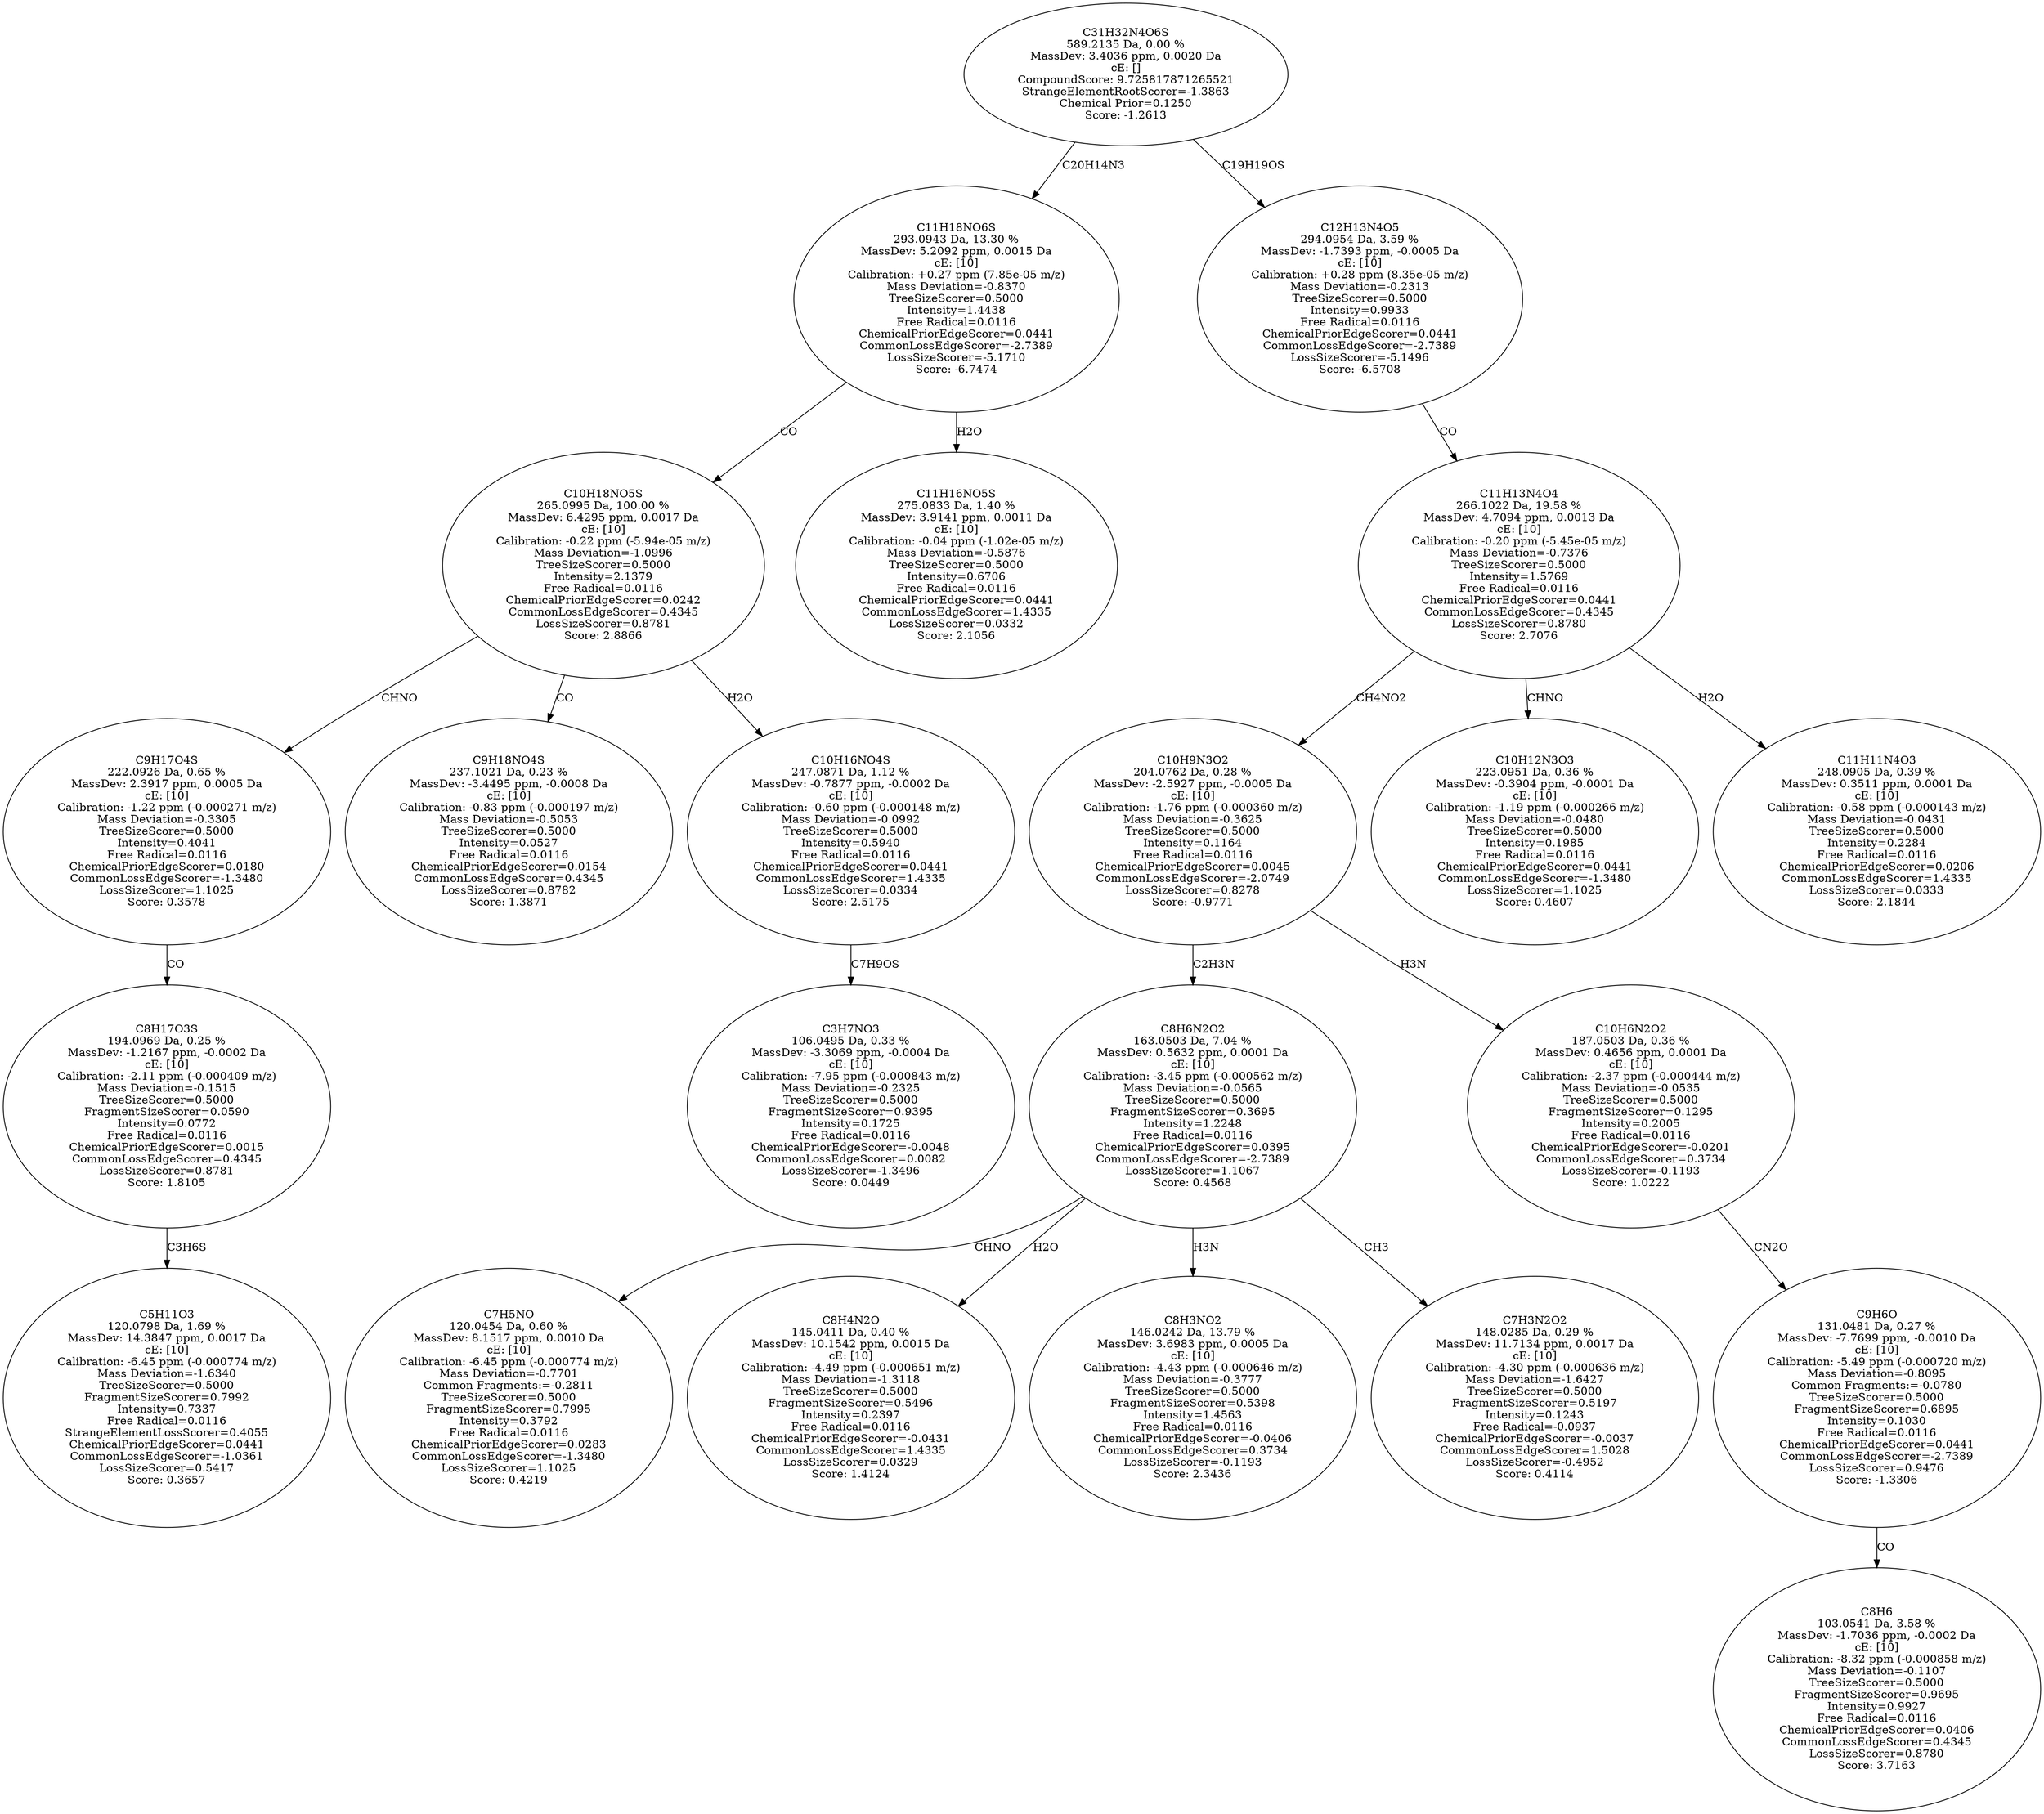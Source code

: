 strict digraph {
v1 [label="C5H11O3\n120.0798 Da, 1.69 %\nMassDev: 14.3847 ppm, 0.0017 Da\ncE: [10]\nCalibration: -6.45 ppm (-0.000774 m/z)\nMass Deviation=-1.6340\nTreeSizeScorer=0.5000\nFragmentSizeScorer=0.7992\nIntensity=0.7337\nFree Radical=0.0116\nStrangeElementLossScorer=0.4055\nChemicalPriorEdgeScorer=0.0441\nCommonLossEdgeScorer=-1.0361\nLossSizeScorer=0.5417\nScore: 0.3657"];
v2 [label="C8H17O3S\n194.0969 Da, 0.25 %\nMassDev: -1.2167 ppm, -0.0002 Da\ncE: [10]\nCalibration: -2.11 ppm (-0.000409 m/z)\nMass Deviation=-0.1515\nTreeSizeScorer=0.5000\nFragmentSizeScorer=0.0590\nIntensity=0.0772\nFree Radical=0.0116\nChemicalPriorEdgeScorer=0.0015\nCommonLossEdgeScorer=0.4345\nLossSizeScorer=0.8781\nScore: 1.8105"];
v3 [label="C9H17O4S\n222.0926 Da, 0.65 %\nMassDev: 2.3917 ppm, 0.0005 Da\ncE: [10]\nCalibration: -1.22 ppm (-0.000271 m/z)\nMass Deviation=-0.3305\nTreeSizeScorer=0.5000\nIntensity=0.4041\nFree Radical=0.0116\nChemicalPriorEdgeScorer=0.0180\nCommonLossEdgeScorer=-1.3480\nLossSizeScorer=1.1025\nScore: 0.3578"];
v4 [label="C9H18NO4S\n237.1021 Da, 0.23 %\nMassDev: -3.4495 ppm, -0.0008 Da\ncE: [10]\nCalibration: -0.83 ppm (-0.000197 m/z)\nMass Deviation=-0.5053\nTreeSizeScorer=0.5000\nIntensity=0.0527\nFree Radical=0.0116\nChemicalPriorEdgeScorer=0.0154\nCommonLossEdgeScorer=0.4345\nLossSizeScorer=0.8782\nScore: 1.3871"];
v5 [label="C3H7NO3\n106.0495 Da, 0.33 %\nMassDev: -3.3069 ppm, -0.0004 Da\ncE: [10]\nCalibration: -7.95 ppm (-0.000843 m/z)\nMass Deviation=-0.2325\nTreeSizeScorer=0.5000\nFragmentSizeScorer=0.9395\nIntensity=0.1725\nFree Radical=0.0116\nChemicalPriorEdgeScorer=-0.0048\nCommonLossEdgeScorer=0.0082\nLossSizeScorer=-1.3496\nScore: 0.0449"];
v6 [label="C10H16NO4S\n247.0871 Da, 1.12 %\nMassDev: -0.7877 ppm, -0.0002 Da\ncE: [10]\nCalibration: -0.60 ppm (-0.000148 m/z)\nMass Deviation=-0.0992\nTreeSizeScorer=0.5000\nIntensity=0.5940\nFree Radical=0.0116\nChemicalPriorEdgeScorer=0.0441\nCommonLossEdgeScorer=1.4335\nLossSizeScorer=0.0334\nScore: 2.5175"];
v7 [label="C10H18NO5S\n265.0995 Da, 100.00 %\nMassDev: 6.4295 ppm, 0.0017 Da\ncE: [10]\nCalibration: -0.22 ppm (-5.94e-05 m/z)\nMass Deviation=-1.0996\nTreeSizeScorer=0.5000\nIntensity=2.1379\nFree Radical=0.0116\nChemicalPriorEdgeScorer=0.0242\nCommonLossEdgeScorer=0.4345\nLossSizeScorer=0.8781\nScore: 2.8866"];
v8 [label="C11H16NO5S\n275.0833 Da, 1.40 %\nMassDev: 3.9141 ppm, 0.0011 Da\ncE: [10]\nCalibration: -0.04 ppm (-1.02e-05 m/z)\nMass Deviation=-0.5876\nTreeSizeScorer=0.5000\nIntensity=0.6706\nFree Radical=0.0116\nChemicalPriorEdgeScorer=0.0441\nCommonLossEdgeScorer=1.4335\nLossSizeScorer=0.0332\nScore: 2.1056"];
v9 [label="C11H18NO6S\n293.0943 Da, 13.30 %\nMassDev: 5.2092 ppm, 0.0015 Da\ncE: [10]\nCalibration: +0.27 ppm (7.85e-05 m/z)\nMass Deviation=-0.8370\nTreeSizeScorer=0.5000\nIntensity=1.4438\nFree Radical=0.0116\nChemicalPriorEdgeScorer=0.0441\nCommonLossEdgeScorer=-2.7389\nLossSizeScorer=-5.1710\nScore: -6.7474"];
v10 [label="C7H5NO\n120.0454 Da, 0.60 %\nMassDev: 8.1517 ppm, 0.0010 Da\ncE: [10]\nCalibration: -6.45 ppm (-0.000774 m/z)\nMass Deviation=-0.7701\nCommon Fragments:=-0.2811\nTreeSizeScorer=0.5000\nFragmentSizeScorer=0.7995\nIntensity=0.3792\nFree Radical=0.0116\nChemicalPriorEdgeScorer=0.0283\nCommonLossEdgeScorer=-1.3480\nLossSizeScorer=1.1025\nScore: 0.4219"];
v11 [label="C8H4N2O\n145.0411 Da, 0.40 %\nMassDev: 10.1542 ppm, 0.0015 Da\ncE: [10]\nCalibration: -4.49 ppm (-0.000651 m/z)\nMass Deviation=-1.3118\nTreeSizeScorer=0.5000\nFragmentSizeScorer=0.5496\nIntensity=0.2397\nFree Radical=0.0116\nChemicalPriorEdgeScorer=-0.0431\nCommonLossEdgeScorer=1.4335\nLossSizeScorer=0.0329\nScore: 1.4124"];
v12 [label="C8H3NO2\n146.0242 Da, 13.79 %\nMassDev: 3.6983 ppm, 0.0005 Da\ncE: [10]\nCalibration: -4.43 ppm (-0.000646 m/z)\nMass Deviation=-0.3777\nTreeSizeScorer=0.5000\nFragmentSizeScorer=0.5398\nIntensity=1.4563\nFree Radical=0.0116\nChemicalPriorEdgeScorer=-0.0406\nCommonLossEdgeScorer=0.3734\nLossSizeScorer=-0.1193\nScore: 2.3436"];
v13 [label="C7H3N2O2\n148.0285 Da, 0.29 %\nMassDev: 11.7134 ppm, 0.0017 Da\ncE: [10]\nCalibration: -4.30 ppm (-0.000636 m/z)\nMass Deviation=-1.6427\nTreeSizeScorer=0.5000\nFragmentSizeScorer=0.5197\nIntensity=0.1243\nFree Radical=-0.0937\nChemicalPriorEdgeScorer=-0.0037\nCommonLossEdgeScorer=1.5028\nLossSizeScorer=-0.4952\nScore: 0.4114"];
v14 [label="C8H6N2O2\n163.0503 Da, 7.04 %\nMassDev: 0.5632 ppm, 0.0001 Da\ncE: [10]\nCalibration: -3.45 ppm (-0.000562 m/z)\nMass Deviation=-0.0565\nTreeSizeScorer=0.5000\nFragmentSizeScorer=0.3695\nIntensity=1.2248\nFree Radical=0.0116\nChemicalPriorEdgeScorer=0.0395\nCommonLossEdgeScorer=-2.7389\nLossSizeScorer=1.1067\nScore: 0.4568"];
v15 [label="C8H6\n103.0541 Da, 3.58 %\nMassDev: -1.7036 ppm, -0.0002 Da\ncE: [10]\nCalibration: -8.32 ppm (-0.000858 m/z)\nMass Deviation=-0.1107\nTreeSizeScorer=0.5000\nFragmentSizeScorer=0.9695\nIntensity=0.9927\nFree Radical=0.0116\nChemicalPriorEdgeScorer=0.0406\nCommonLossEdgeScorer=0.4345\nLossSizeScorer=0.8780\nScore: 3.7163"];
v16 [label="C9H6O\n131.0481 Da, 0.27 %\nMassDev: -7.7699 ppm, -0.0010 Da\ncE: [10]\nCalibration: -5.49 ppm (-0.000720 m/z)\nMass Deviation=-0.8095\nCommon Fragments:=-0.0780\nTreeSizeScorer=0.5000\nFragmentSizeScorer=0.6895\nIntensity=0.1030\nFree Radical=0.0116\nChemicalPriorEdgeScorer=0.0441\nCommonLossEdgeScorer=-2.7389\nLossSizeScorer=0.9476\nScore: -1.3306"];
v17 [label="C10H6N2O2\n187.0503 Da, 0.36 %\nMassDev: 0.4656 ppm, 0.0001 Da\ncE: [10]\nCalibration: -2.37 ppm (-0.000444 m/z)\nMass Deviation=-0.0535\nTreeSizeScorer=0.5000\nFragmentSizeScorer=0.1295\nIntensity=0.2005\nFree Radical=0.0116\nChemicalPriorEdgeScorer=-0.0201\nCommonLossEdgeScorer=0.3734\nLossSizeScorer=-0.1193\nScore: 1.0222"];
v18 [label="C10H9N3O2\n204.0762 Da, 0.28 %\nMassDev: -2.5927 ppm, -0.0005 Da\ncE: [10]\nCalibration: -1.76 ppm (-0.000360 m/z)\nMass Deviation=-0.3625\nTreeSizeScorer=0.5000\nIntensity=0.1164\nFree Radical=0.0116\nChemicalPriorEdgeScorer=0.0045\nCommonLossEdgeScorer=-2.0749\nLossSizeScorer=0.8278\nScore: -0.9771"];
v19 [label="C10H12N3O3\n223.0951 Da, 0.36 %\nMassDev: -0.3904 ppm, -0.0001 Da\ncE: [10]\nCalibration: -1.19 ppm (-0.000266 m/z)\nMass Deviation=-0.0480\nTreeSizeScorer=0.5000\nIntensity=0.1985\nFree Radical=0.0116\nChemicalPriorEdgeScorer=0.0441\nCommonLossEdgeScorer=-1.3480\nLossSizeScorer=1.1025\nScore: 0.4607"];
v20 [label="C11H11N4O3\n248.0905 Da, 0.39 %\nMassDev: 0.3511 ppm, 0.0001 Da\ncE: [10]\nCalibration: -0.58 ppm (-0.000143 m/z)\nMass Deviation=-0.0431\nTreeSizeScorer=0.5000\nIntensity=0.2284\nFree Radical=0.0116\nChemicalPriorEdgeScorer=0.0206\nCommonLossEdgeScorer=1.4335\nLossSizeScorer=0.0333\nScore: 2.1844"];
v21 [label="C11H13N4O4\n266.1022 Da, 19.58 %\nMassDev: 4.7094 ppm, 0.0013 Da\ncE: [10]\nCalibration: -0.20 ppm (-5.45e-05 m/z)\nMass Deviation=-0.7376\nTreeSizeScorer=0.5000\nIntensity=1.5769\nFree Radical=0.0116\nChemicalPriorEdgeScorer=0.0441\nCommonLossEdgeScorer=0.4345\nLossSizeScorer=0.8780\nScore: 2.7076"];
v22 [label="C12H13N4O5\n294.0954 Da, 3.59 %\nMassDev: -1.7393 ppm, -0.0005 Da\ncE: [10]\nCalibration: +0.28 ppm (8.35e-05 m/z)\nMass Deviation=-0.2313\nTreeSizeScorer=0.5000\nIntensity=0.9933\nFree Radical=0.0116\nChemicalPriorEdgeScorer=0.0441\nCommonLossEdgeScorer=-2.7389\nLossSizeScorer=-5.1496\nScore: -6.5708"];
v23 [label="C31H32N4O6S\n589.2135 Da, 0.00 %\nMassDev: 3.4036 ppm, 0.0020 Da\ncE: []\nCompoundScore: 9.725817871265521\nStrangeElementRootScorer=-1.3863\nChemical Prior=0.1250\nScore: -1.2613"];
v2 -> v1 [label="C3H6S"];
v3 -> v2 [label="CO"];
v7 -> v3 [label="CHNO"];
v7 -> v4 [label="CO"];
v6 -> v5 [label="C7H9OS"];
v7 -> v6 [label="H2O"];
v9 -> v7 [label="CO"];
v9 -> v8 [label="H2O"];
v23 -> v9 [label="C20H14N3"];
v14 -> v10 [label="CHNO"];
v14 -> v11 [label="H2O"];
v14 -> v12 [label="H3N"];
v14 -> v13 [label="CH3"];
v18 -> v14 [label="C2H3N"];
v16 -> v15 [label="CO"];
v17 -> v16 [label="CN2O"];
v18 -> v17 [label="H3N"];
v21 -> v18 [label="CH4NO2"];
v21 -> v19 [label="CHNO"];
v21 -> v20 [label="H2O"];
v22 -> v21 [label="CO"];
v23 -> v22 [label="C19H19OS"];
}